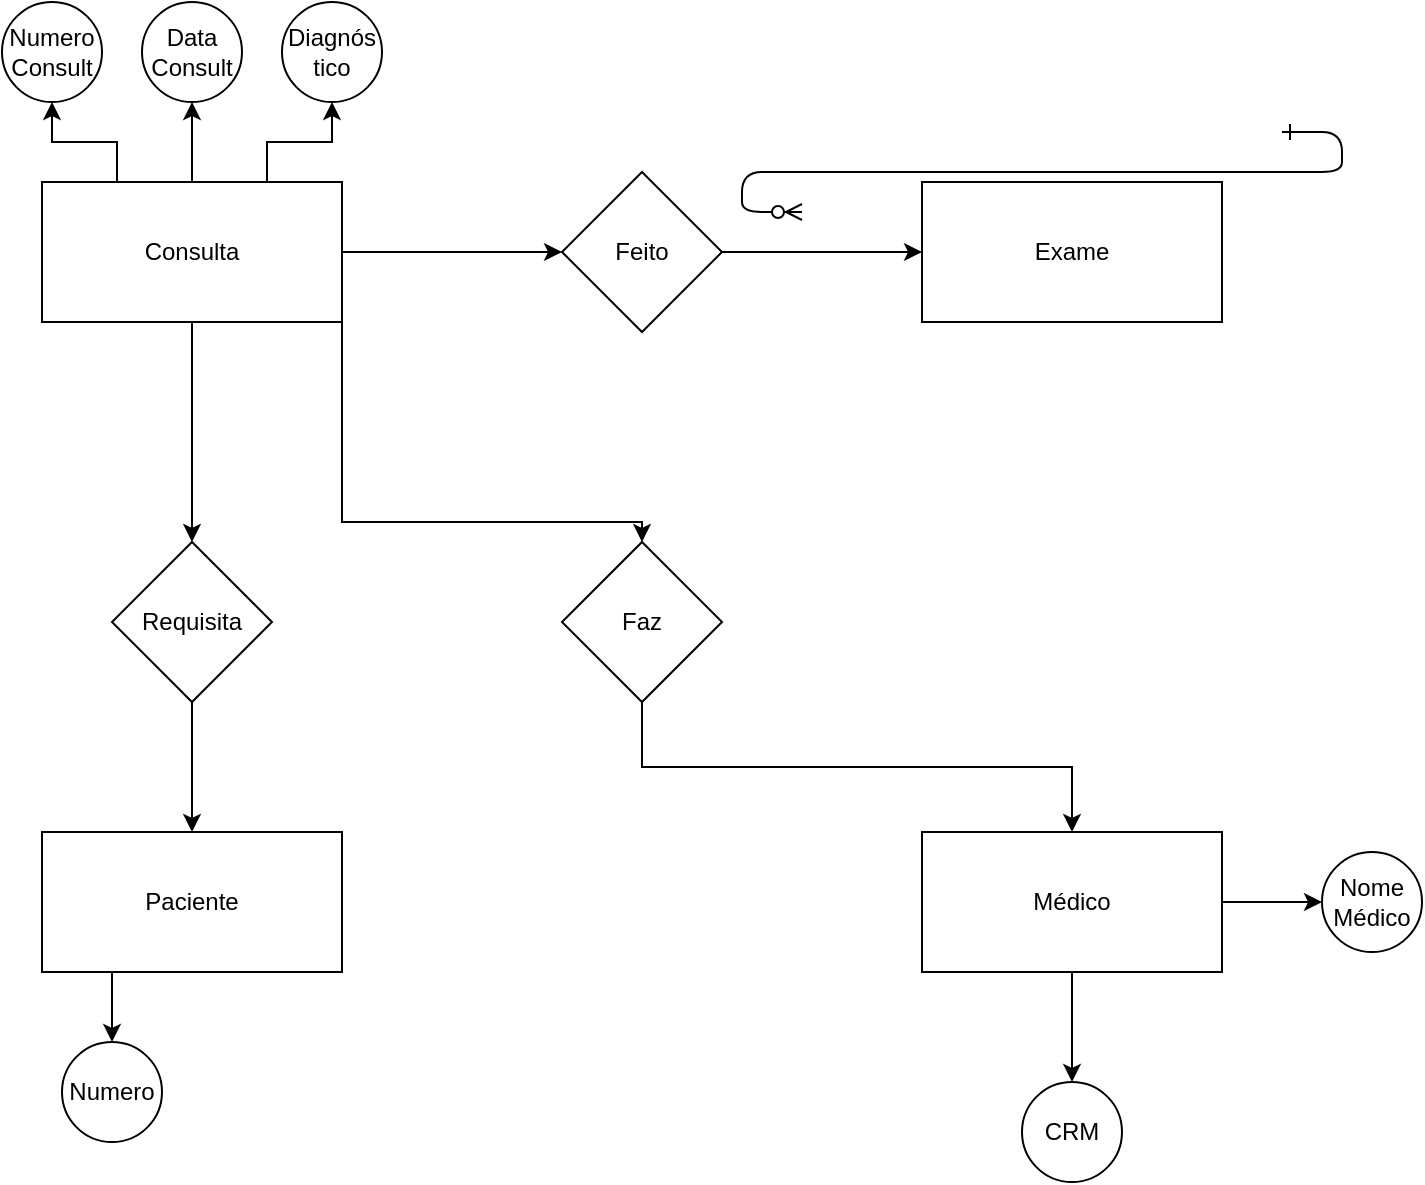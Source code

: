 <mxfile version="24.2.5" type="github">
  <diagram id="R2lEEEUBdFMjLlhIrx00" name="Page-1">
    <mxGraphModel dx="1051" dy="846" grid="1" gridSize="10" guides="1" tooltips="1" connect="1" arrows="1" fold="1" page="1" pageScale="1" pageWidth="850" pageHeight="1100" math="0" shadow="0" extFonts="Permanent Marker^https://fonts.googleapis.com/css?family=Permanent+Marker">
      <root>
        <mxCell id="0" />
        <mxCell id="1" parent="0" />
        <mxCell id="C-vyLk0tnHw3VtMMgP7b-12" value="" style="edgeStyle=entityRelationEdgeStyle;endArrow=ERzeroToMany;startArrow=ERone;endFill=1;startFill=0;" parent="1" target="C-vyLk0tnHw3VtMMgP7b-17" edge="1">
          <mxGeometry width="100" height="100" relative="1" as="geometry">
            <mxPoint x="700" y="165" as="sourcePoint" />
            <mxPoint x="460" y="205" as="targetPoint" />
          </mxGeometry>
        </mxCell>
        <mxCell id="IkX5d29Hbs1fEHk_xGLz-8" style="edgeStyle=orthogonalEdgeStyle;rounded=0;orthogonalLoop=1;jettySize=auto;html=1;exitX=1;exitY=0.5;exitDx=0;exitDy=0;entryX=0;entryY=0.5;entryDx=0;entryDy=0;" edge="1" parent="1" source="IkX5d29Hbs1fEHk_xGLz-1" target="IkX5d29Hbs1fEHk_xGLz-6">
          <mxGeometry relative="1" as="geometry" />
        </mxCell>
        <mxCell id="IkX5d29Hbs1fEHk_xGLz-10" style="edgeStyle=orthogonalEdgeStyle;rounded=0;orthogonalLoop=1;jettySize=auto;html=1;exitX=0.5;exitY=1;exitDx=0;exitDy=0;entryX=0.5;entryY=0;entryDx=0;entryDy=0;" edge="1" parent="1" source="IkX5d29Hbs1fEHk_xGLz-1" target="IkX5d29Hbs1fEHk_xGLz-5">
          <mxGeometry relative="1" as="geometry" />
        </mxCell>
        <mxCell id="IkX5d29Hbs1fEHk_xGLz-12" style="edgeStyle=orthogonalEdgeStyle;rounded=0;orthogonalLoop=1;jettySize=auto;html=1;exitX=1;exitY=1;exitDx=0;exitDy=0;" edge="1" parent="1" source="IkX5d29Hbs1fEHk_xGLz-1" target="IkX5d29Hbs1fEHk_xGLz-7">
          <mxGeometry relative="1" as="geometry">
            <Array as="points">
              <mxPoint x="230" y="360" />
              <mxPoint x="380" y="360" />
            </Array>
          </mxGeometry>
        </mxCell>
        <mxCell id="IkX5d29Hbs1fEHk_xGLz-20" style="edgeStyle=orthogonalEdgeStyle;rounded=0;orthogonalLoop=1;jettySize=auto;html=1;exitX=0.25;exitY=0;exitDx=0;exitDy=0;entryX=0.5;entryY=1;entryDx=0;entryDy=0;" edge="1" parent="1" source="IkX5d29Hbs1fEHk_xGLz-1" target="IkX5d29Hbs1fEHk_xGLz-22">
          <mxGeometry relative="1" as="geometry">
            <mxPoint x="90" y="170" as="targetPoint" />
          </mxGeometry>
        </mxCell>
        <mxCell id="IkX5d29Hbs1fEHk_xGLz-23" style="edgeStyle=orthogonalEdgeStyle;rounded=0;orthogonalLoop=1;jettySize=auto;html=1;exitX=0.5;exitY=0;exitDx=0;exitDy=0;entryX=0.5;entryY=1;entryDx=0;entryDy=0;" edge="1" parent="1" source="IkX5d29Hbs1fEHk_xGLz-1" target="IkX5d29Hbs1fEHk_xGLz-24">
          <mxGeometry relative="1" as="geometry">
            <mxPoint x="155" y="160" as="targetPoint" />
          </mxGeometry>
        </mxCell>
        <mxCell id="IkX5d29Hbs1fEHk_xGLz-25" style="edgeStyle=orthogonalEdgeStyle;rounded=0;orthogonalLoop=1;jettySize=auto;html=1;exitX=0.75;exitY=0;exitDx=0;exitDy=0;entryX=0.5;entryY=1;entryDx=0;entryDy=0;" edge="1" parent="1" source="IkX5d29Hbs1fEHk_xGLz-1" target="IkX5d29Hbs1fEHk_xGLz-26">
          <mxGeometry relative="1" as="geometry">
            <mxPoint x="230" y="150" as="targetPoint" />
          </mxGeometry>
        </mxCell>
        <mxCell id="IkX5d29Hbs1fEHk_xGLz-1" value="Consulta" style="rounded=0;whiteSpace=wrap;html=1;" vertex="1" parent="1">
          <mxGeometry x="80" y="190" width="150" height="70" as="geometry" />
        </mxCell>
        <mxCell id="IkX5d29Hbs1fEHk_xGLz-14" style="edgeStyle=orthogonalEdgeStyle;rounded=0;orthogonalLoop=1;jettySize=auto;html=1;exitX=0.25;exitY=1;exitDx=0;exitDy=0;entryX=0.5;entryY=0;entryDx=0;entryDy=0;" edge="1" parent="1" source="IkX5d29Hbs1fEHk_xGLz-2" target="IkX5d29Hbs1fEHk_xGLz-16">
          <mxGeometry relative="1" as="geometry">
            <mxPoint x="118" y="620" as="targetPoint" />
          </mxGeometry>
        </mxCell>
        <mxCell id="IkX5d29Hbs1fEHk_xGLz-2" value="Paciente" style="rounded=0;whiteSpace=wrap;html=1;" vertex="1" parent="1">
          <mxGeometry x="80" y="515" width="150" height="70" as="geometry" />
        </mxCell>
        <mxCell id="IkX5d29Hbs1fEHk_xGLz-27" style="edgeStyle=orthogonalEdgeStyle;rounded=0;orthogonalLoop=1;jettySize=auto;html=1;exitX=0.5;exitY=1;exitDx=0;exitDy=0;" edge="1" parent="1" source="IkX5d29Hbs1fEHk_xGLz-3">
          <mxGeometry relative="1" as="geometry">
            <mxPoint x="595" y="640" as="targetPoint" />
          </mxGeometry>
        </mxCell>
        <mxCell id="IkX5d29Hbs1fEHk_xGLz-29" style="edgeStyle=orthogonalEdgeStyle;rounded=0;orthogonalLoop=1;jettySize=auto;html=1;exitX=1;exitY=0.5;exitDx=0;exitDy=0;" edge="1" parent="1" source="IkX5d29Hbs1fEHk_xGLz-3">
          <mxGeometry relative="1" as="geometry">
            <mxPoint x="720" y="550" as="targetPoint" />
          </mxGeometry>
        </mxCell>
        <mxCell id="IkX5d29Hbs1fEHk_xGLz-3" value="Médico" style="rounded=0;whiteSpace=wrap;html=1;" vertex="1" parent="1">
          <mxGeometry x="520" y="515" width="150" height="70" as="geometry" />
        </mxCell>
        <mxCell id="IkX5d29Hbs1fEHk_xGLz-4" value="Exame" style="rounded=0;whiteSpace=wrap;html=1;" vertex="1" parent="1">
          <mxGeometry x="520" y="190" width="150" height="70" as="geometry" />
        </mxCell>
        <mxCell id="IkX5d29Hbs1fEHk_xGLz-11" style="edgeStyle=orthogonalEdgeStyle;rounded=0;orthogonalLoop=1;jettySize=auto;html=1;exitX=0.5;exitY=1;exitDx=0;exitDy=0;entryX=0.5;entryY=0;entryDx=0;entryDy=0;" edge="1" parent="1" source="IkX5d29Hbs1fEHk_xGLz-5" target="IkX5d29Hbs1fEHk_xGLz-2">
          <mxGeometry relative="1" as="geometry" />
        </mxCell>
        <mxCell id="IkX5d29Hbs1fEHk_xGLz-5" value="Requisita" style="rhombus;whiteSpace=wrap;html=1;" vertex="1" parent="1">
          <mxGeometry x="115" y="370" width="80" height="80" as="geometry" />
        </mxCell>
        <mxCell id="IkX5d29Hbs1fEHk_xGLz-9" style="edgeStyle=orthogonalEdgeStyle;rounded=0;orthogonalLoop=1;jettySize=auto;html=1;exitX=1;exitY=0.5;exitDx=0;exitDy=0;entryX=0;entryY=0.5;entryDx=0;entryDy=0;" edge="1" parent="1" source="IkX5d29Hbs1fEHk_xGLz-6" target="IkX5d29Hbs1fEHk_xGLz-4">
          <mxGeometry relative="1" as="geometry" />
        </mxCell>
        <mxCell id="IkX5d29Hbs1fEHk_xGLz-6" value="Feito" style="rhombus;whiteSpace=wrap;html=1;" vertex="1" parent="1">
          <mxGeometry x="340" y="185" width="80" height="80" as="geometry" />
        </mxCell>
        <mxCell id="IkX5d29Hbs1fEHk_xGLz-13" style="edgeStyle=orthogonalEdgeStyle;rounded=0;orthogonalLoop=1;jettySize=auto;html=1;exitX=0.5;exitY=1;exitDx=0;exitDy=0;entryX=0.5;entryY=0;entryDx=0;entryDy=0;" edge="1" parent="1" source="IkX5d29Hbs1fEHk_xGLz-7" target="IkX5d29Hbs1fEHk_xGLz-3">
          <mxGeometry relative="1" as="geometry" />
        </mxCell>
        <mxCell id="IkX5d29Hbs1fEHk_xGLz-7" value="Faz" style="rhombus;whiteSpace=wrap;html=1;" vertex="1" parent="1">
          <mxGeometry x="340" y="370" width="80" height="80" as="geometry" />
        </mxCell>
        <mxCell id="IkX5d29Hbs1fEHk_xGLz-16" value="Numero" style="ellipse;whiteSpace=wrap;html=1;aspect=fixed;" vertex="1" parent="1">
          <mxGeometry x="90" y="620" width="50" height="50" as="geometry" />
        </mxCell>
        <mxCell id="IkX5d29Hbs1fEHk_xGLz-22" value="Numero&lt;div&gt;Consult&lt;/div&gt;" style="ellipse;whiteSpace=wrap;html=1;aspect=fixed;" vertex="1" parent="1">
          <mxGeometry x="60" y="100" width="50" height="50" as="geometry" />
        </mxCell>
        <mxCell id="IkX5d29Hbs1fEHk_xGLz-24" value="Data&lt;br&gt;Consult" style="ellipse;whiteSpace=wrap;html=1;aspect=fixed;" vertex="1" parent="1">
          <mxGeometry x="130" y="100" width="50" height="50" as="geometry" />
        </mxCell>
        <mxCell id="IkX5d29Hbs1fEHk_xGLz-26" value="Diagnós&lt;div&gt;tico&lt;/div&gt;" style="ellipse;whiteSpace=wrap;html=1;aspect=fixed;" vertex="1" parent="1">
          <mxGeometry x="200" y="100" width="50" height="50" as="geometry" />
        </mxCell>
        <mxCell id="IkX5d29Hbs1fEHk_xGLz-28" value="CRM" style="ellipse;whiteSpace=wrap;html=1;aspect=fixed;" vertex="1" parent="1">
          <mxGeometry x="570" y="640" width="50" height="50" as="geometry" />
        </mxCell>
        <mxCell id="IkX5d29Hbs1fEHk_xGLz-30" value="Nome&lt;div&gt;Médico&lt;/div&gt;" style="ellipse;whiteSpace=wrap;html=1;aspect=fixed;" vertex="1" parent="1">
          <mxGeometry x="720" y="525" width="50" height="50" as="geometry" />
        </mxCell>
      </root>
    </mxGraphModel>
  </diagram>
</mxfile>
